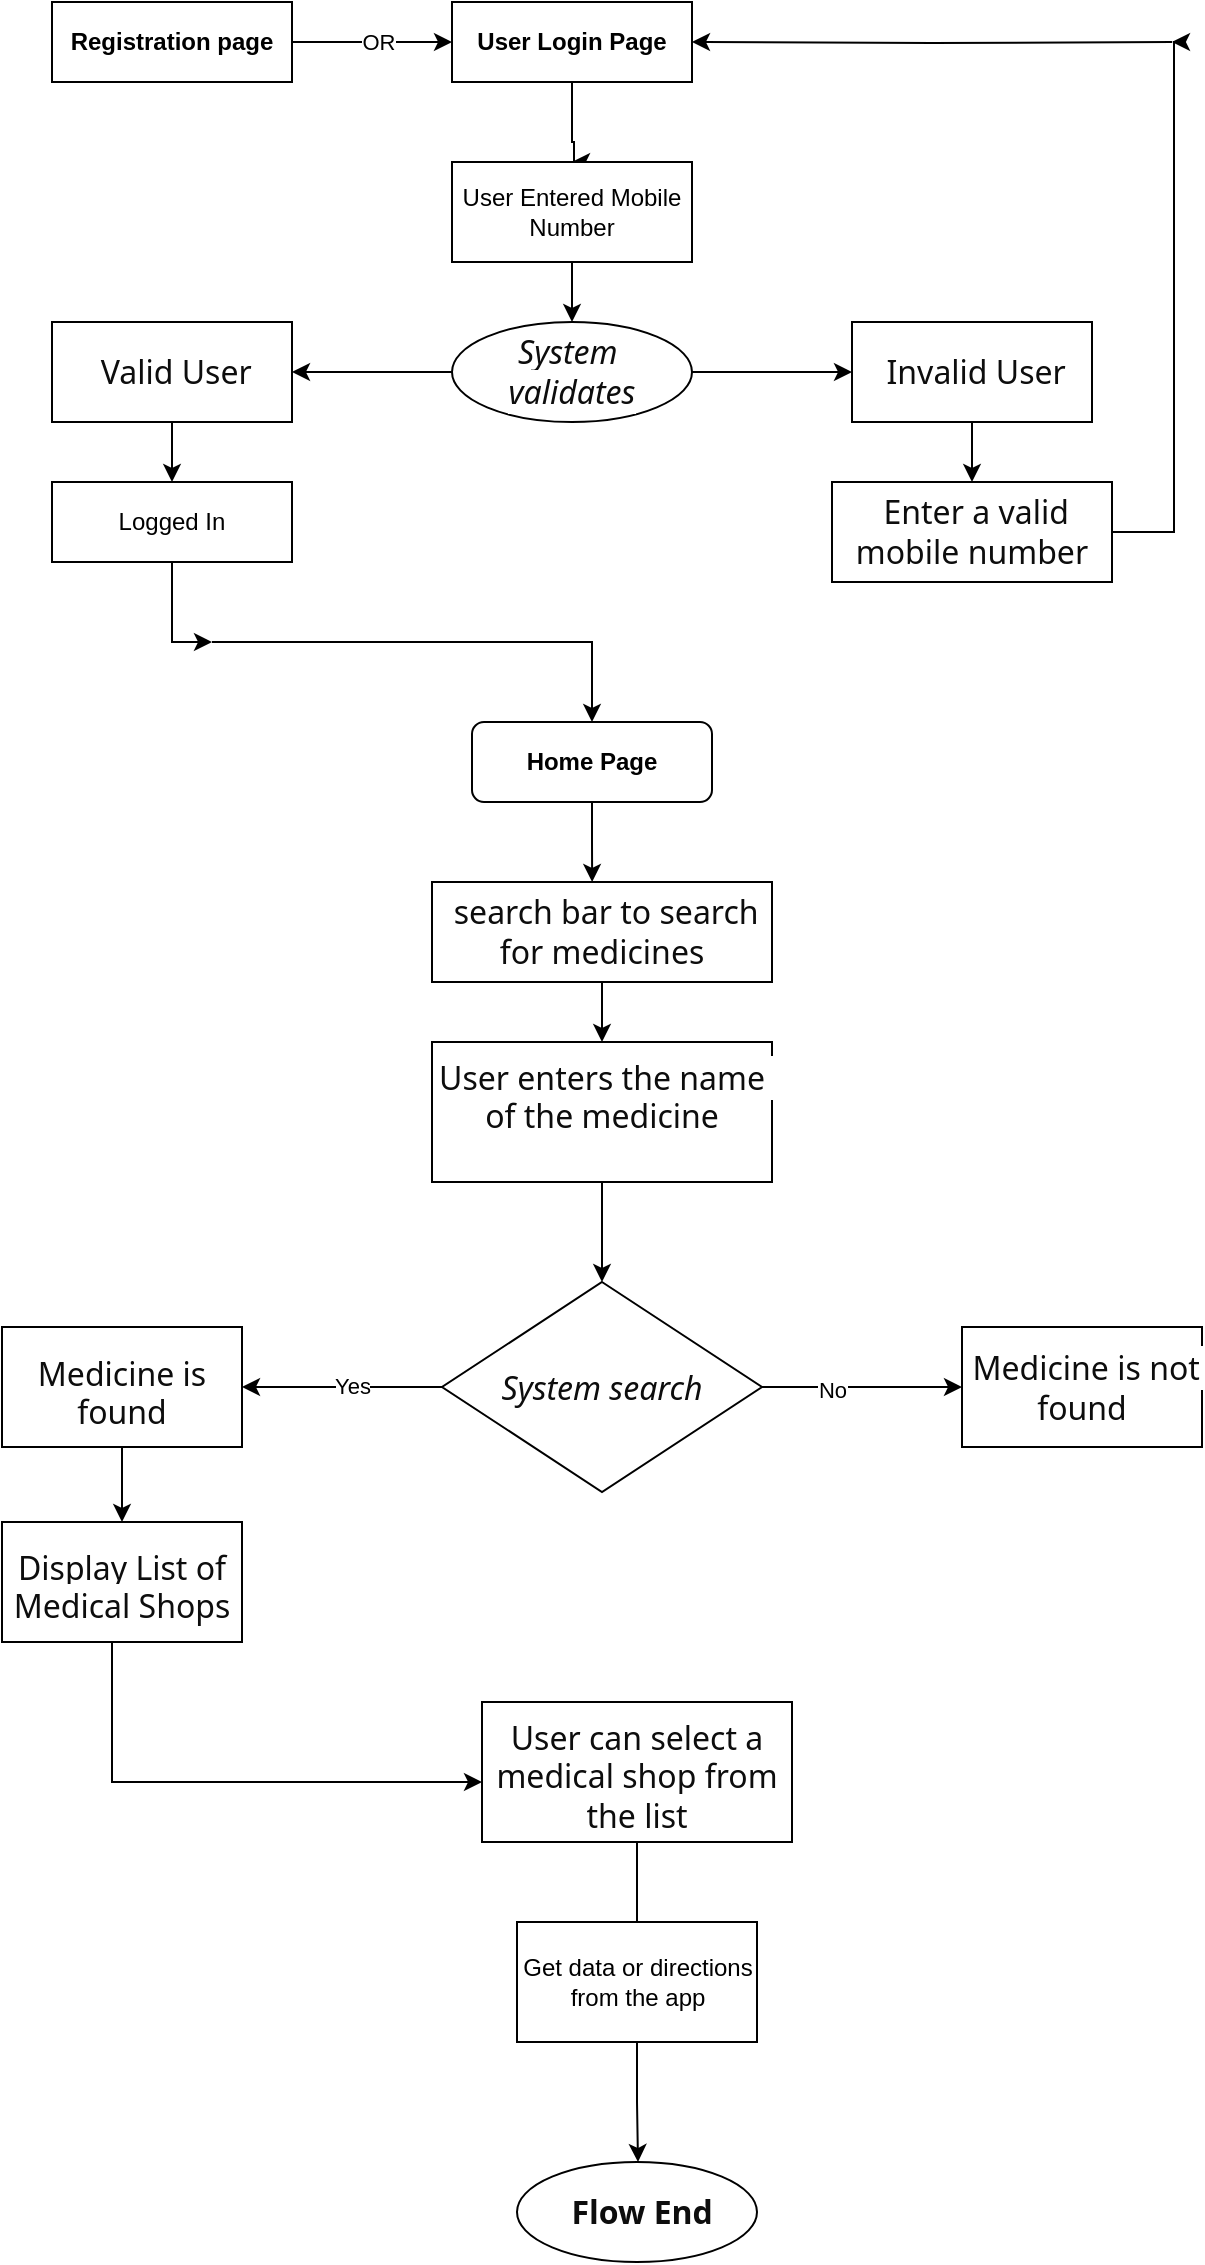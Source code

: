 <mxfile version="24.3.1" type="github">
  <diagram name="Page-1" id="qd11X_QE4psLmQw8Ulmh">
    <mxGraphModel dx="1050" dy="569" grid="1" gridSize="10" guides="1" tooltips="1" connect="1" arrows="1" fold="1" page="1" pageScale="1" pageWidth="827" pageHeight="1169" math="0" shadow="0">
      <root>
        <mxCell id="0" />
        <mxCell id="1" parent="0" />
        <mxCell id="4LJ5xfBsZ8PjG1jEw2eO-3" value="" style="edgeStyle=orthogonalEdgeStyle;rounded=0;orthogonalLoop=1;jettySize=auto;html=1;" edge="1" parent="1" source="4LJ5xfBsZ8PjG1jEw2eO-1">
          <mxGeometry relative="1" as="geometry">
            <mxPoint x="390" y="80" as="targetPoint" />
            <Array as="points">
              <mxPoint x="390" y="70" />
              <mxPoint x="391" y="70" />
            </Array>
          </mxGeometry>
        </mxCell>
        <mxCell id="4LJ5xfBsZ8PjG1jEw2eO-1" value="User Login Page" style="rounded=0;whiteSpace=wrap;html=1;fontStyle=1" vertex="1" parent="1">
          <mxGeometry x="330" width="120" height="40" as="geometry" />
        </mxCell>
        <mxCell id="4LJ5xfBsZ8PjG1jEw2eO-5" value="" style="edgeStyle=orthogonalEdgeStyle;rounded=0;orthogonalLoop=1;jettySize=auto;html=1;" edge="1" parent="1" source="4LJ5xfBsZ8PjG1jEw2eO-2">
          <mxGeometry relative="1" as="geometry">
            <mxPoint x="390" y="160" as="targetPoint" />
          </mxGeometry>
        </mxCell>
        <mxCell id="4LJ5xfBsZ8PjG1jEw2eO-2" value="User Entered Mobile Number" style="whiteSpace=wrap;html=1;rounded=0;" vertex="1" parent="1">
          <mxGeometry x="330" y="80" width="120" height="50" as="geometry" />
        </mxCell>
        <mxCell id="4LJ5xfBsZ8PjG1jEw2eO-8" value="" style="edgeStyle=orthogonalEdgeStyle;rounded=0;orthogonalLoop=1;jettySize=auto;html=1;" edge="1" parent="1" source="4LJ5xfBsZ8PjG1jEw2eO-6" target="4LJ5xfBsZ8PjG1jEw2eO-7">
          <mxGeometry relative="1" as="geometry" />
        </mxCell>
        <mxCell id="4LJ5xfBsZ8PjG1jEw2eO-10" value="" style="edgeStyle=orthogonalEdgeStyle;rounded=0;orthogonalLoop=1;jettySize=auto;html=1;" edge="1" parent="1" source="4LJ5xfBsZ8PjG1jEw2eO-6" target="4LJ5xfBsZ8PjG1jEw2eO-9">
          <mxGeometry relative="1" as="geometry" />
        </mxCell>
        <mxCell id="4LJ5xfBsZ8PjG1jEw2eO-6" value="&lt;span style=&quot;color: rgb(13, 13, 13); font-family: Söhne, ui-sans-serif, system-ui, -apple-system, &amp;quot;Segoe UI&amp;quot;, Roboto, Ubuntu, Cantarell, &amp;quot;Noto Sans&amp;quot;, sans-serif, &amp;quot;Helvetica Neue&amp;quot;, Arial, &amp;quot;Apple Color Emoji&amp;quot;, &amp;quot;Segoe UI Emoji&amp;quot;, &amp;quot;Segoe UI Symbol&amp;quot;, &amp;quot;Noto Color Emoji&amp;quot;; font-size: 16px; text-align: left; white-space-collapse: preserve; background-color: rgb(255, 255, 255);&quot;&gt;System &lt;/span&gt;&lt;div&gt;&lt;span style=&quot;color: rgb(13, 13, 13); font-family: Söhne, ui-sans-serif, system-ui, -apple-system, &amp;quot;Segoe UI&amp;quot;, Roboto, Ubuntu, Cantarell, &amp;quot;Noto Sans&amp;quot;, sans-serif, &amp;quot;Helvetica Neue&amp;quot;, Arial, &amp;quot;Apple Color Emoji&amp;quot;, &amp;quot;Segoe UI Emoji&amp;quot;, &amp;quot;Segoe UI Symbol&amp;quot;, &amp;quot;Noto Color Emoji&amp;quot;; font-size: 16px; text-align: left; white-space-collapse: preserve; background-color: rgb(255, 255, 255);&quot;&gt;validates&lt;/span&gt;&lt;/div&gt;" style="ellipse;whiteSpace=wrap;html=1;fontStyle=2" vertex="1" parent="1">
          <mxGeometry x="330" y="160" width="120" height="50" as="geometry" />
        </mxCell>
        <mxCell id="4LJ5xfBsZ8PjG1jEw2eO-62" value="" style="edgeStyle=orthogonalEdgeStyle;rounded=0;orthogonalLoop=1;jettySize=auto;html=1;" edge="1" parent="1" source="4LJ5xfBsZ8PjG1jEw2eO-7" target="4LJ5xfBsZ8PjG1jEw2eO-13">
          <mxGeometry relative="1" as="geometry" />
        </mxCell>
        <mxCell id="4LJ5xfBsZ8PjG1jEw2eO-7" value="&lt;br&gt;&lt;span style=&quot;color: rgb(13, 13, 13); font-family: Söhne, ui-sans-serif, system-ui, -apple-system, &amp;quot;Segoe UI&amp;quot;, Roboto, Ubuntu, Cantarell, &amp;quot;Noto Sans&amp;quot;, sans-serif, &amp;quot;Helvetica Neue&amp;quot;, Arial, &amp;quot;Apple Color Emoji&amp;quot;, &amp;quot;Segoe UI Emoji&amp;quot;, &amp;quot;Segoe UI Symbol&amp;quot;, &amp;quot;Noto Color Emoji&amp;quot;; font-size: 16px; font-style: normal; font-variant-ligatures: normal; font-variant-caps: normal; font-weight: 400; letter-spacing: normal; orphans: 2; text-align: left; text-indent: 0px; text-transform: none; widows: 2; word-spacing: 0px; -webkit-text-stroke-width: 0px; white-space: pre-wrap; background-color: rgb(255, 255, 255); text-decoration-thickness: initial; text-decoration-style: initial; text-decoration-color: initial; display: inline !important; float: none;&quot;&gt; Valid User&lt;/span&gt;&lt;div&gt;&lt;br&gt;&lt;/div&gt;" style="whiteSpace=wrap;html=1;" vertex="1" parent="1">
          <mxGeometry x="130" y="160" width="120" height="50" as="geometry" />
        </mxCell>
        <mxCell id="4LJ5xfBsZ8PjG1jEw2eO-17" value="" style="edgeStyle=orthogonalEdgeStyle;rounded=0;orthogonalLoop=1;jettySize=auto;html=1;entryX=0.5;entryY=0;entryDx=0;entryDy=0;" edge="1" parent="1" source="4LJ5xfBsZ8PjG1jEw2eO-9" target="4LJ5xfBsZ8PjG1jEw2eO-16">
          <mxGeometry relative="1" as="geometry">
            <mxPoint x="575" y="240" as="targetPoint" />
            <Array as="points" />
          </mxGeometry>
        </mxCell>
        <mxCell id="4LJ5xfBsZ8PjG1jEw2eO-9" value="&lt;br&gt;&lt;span style=&quot;color: rgb(13, 13, 13); font-family: Söhne, ui-sans-serif, system-ui, -apple-system, &amp;quot;Segoe UI&amp;quot;, Roboto, Ubuntu, Cantarell, &amp;quot;Noto Sans&amp;quot;, sans-serif, &amp;quot;Helvetica Neue&amp;quot;, Arial, &amp;quot;Apple Color Emoji&amp;quot;, &amp;quot;Segoe UI Emoji&amp;quot;, &amp;quot;Segoe UI Symbol&amp;quot;, &amp;quot;Noto Color Emoji&amp;quot;; font-size: 16px; font-style: normal; font-variant-ligatures: normal; font-variant-caps: normal; font-weight: 400; letter-spacing: normal; orphans: 2; text-align: left; text-indent: 0px; text-transform: none; widows: 2; word-spacing: 0px; -webkit-text-stroke-width: 0px; white-space: pre-wrap; background-color: rgb(255, 255, 255); text-decoration-thickness: initial; text-decoration-style: initial; text-decoration-color: initial; display: inline !important; float: none;&quot;&gt; Invalid User&lt;/span&gt;&lt;div&gt;&lt;br&gt;&lt;/div&gt;" style="whiteSpace=wrap;html=1;" vertex="1" parent="1">
          <mxGeometry x="530" y="160" width="120" height="50" as="geometry" />
        </mxCell>
        <mxCell id="4LJ5xfBsZ8PjG1jEw2eO-22" value="" style="edgeStyle=orthogonalEdgeStyle;rounded=0;orthogonalLoop=1;jettySize=auto;html=1;" edge="1" parent="1" source="4LJ5xfBsZ8PjG1jEw2eO-13">
          <mxGeometry relative="1" as="geometry">
            <mxPoint x="210" y="320" as="targetPoint" />
            <Array as="points">
              <mxPoint x="190" y="320" />
            </Array>
          </mxGeometry>
        </mxCell>
        <mxCell id="4LJ5xfBsZ8PjG1jEw2eO-13" value="Logged In" style="whiteSpace=wrap;html=1;" vertex="1" parent="1">
          <mxGeometry x="130" y="240" width="120" height="40" as="geometry" />
        </mxCell>
        <mxCell id="4LJ5xfBsZ8PjG1jEw2eO-29" value="" style="edgeStyle=orthogonalEdgeStyle;rounded=0;orthogonalLoop=1;jettySize=auto;html=1;" edge="1" parent="1" source="4LJ5xfBsZ8PjG1jEw2eO-16">
          <mxGeometry relative="1" as="geometry">
            <mxPoint x="690" y="20" as="targetPoint" />
            <Array as="points">
              <mxPoint x="691" y="265" />
            </Array>
          </mxGeometry>
        </mxCell>
        <mxCell id="4LJ5xfBsZ8PjG1jEw2eO-16" value="&lt;span style=&quot;color: rgb(13, 13, 13); font-family: Söhne, ui-sans-serif, system-ui, -apple-system, &amp;quot;Segoe UI&amp;quot;, Roboto, Ubuntu, Cantarell, &amp;quot;Noto Sans&amp;quot;, sans-serif, &amp;quot;Helvetica Neue&amp;quot;, Arial, &amp;quot;Apple Color Emoji&amp;quot;, &amp;quot;Segoe UI Emoji&amp;quot;, &amp;quot;Segoe UI Symbol&amp;quot;, &amp;quot;Noto Color Emoji&amp;quot;; font-size: 16px; text-align: left; white-space-collapse: preserve; background-color: rgb(255, 255, 255);&quot;&gt; Enter a valid mobile number&lt;/span&gt;" style="whiteSpace=wrap;html=1;" vertex="1" parent="1">
          <mxGeometry x="520" y="240" width="140" height="50" as="geometry" />
        </mxCell>
        <mxCell id="4LJ5xfBsZ8PjG1jEw2eO-20" value="" style="edgeStyle=orthogonalEdgeStyle;rounded=0;orthogonalLoop=1;jettySize=auto;html=1;" edge="1" parent="1" target="4LJ5xfBsZ8PjG1jEw2eO-1">
          <mxGeometry relative="1" as="geometry">
            <mxPoint x="690" y="20" as="sourcePoint" />
          </mxGeometry>
        </mxCell>
        <mxCell id="4LJ5xfBsZ8PjG1jEw2eO-23" value="" style="edgeStyle=orthogonalEdgeStyle;rounded=0;orthogonalLoop=1;jettySize=auto;html=1;" edge="1" parent="1">
          <mxGeometry relative="1" as="geometry">
            <mxPoint x="210" y="320" as="sourcePoint" />
            <mxPoint x="400" y="360" as="targetPoint" />
            <Array as="points">
              <mxPoint x="400" y="320" />
            </Array>
          </mxGeometry>
        </mxCell>
        <mxCell id="4LJ5xfBsZ8PjG1jEw2eO-26" value="Registration page" style="whiteSpace=wrap;html=1;rounded=0;fontStyle=1;" vertex="1" parent="1">
          <mxGeometry x="130" width="120" height="40" as="geometry" />
        </mxCell>
        <mxCell id="4LJ5xfBsZ8PjG1jEw2eO-27" value="" style="edgeStyle=orthogonalEdgeStyle;rounded=0;orthogonalLoop=1;jettySize=auto;html=1;exitX=1;exitY=0.5;exitDx=0;exitDy=0;entryX=0;entryY=0.5;entryDx=0;entryDy=0;" edge="1" parent="1" source="4LJ5xfBsZ8PjG1jEw2eO-26" target="4LJ5xfBsZ8PjG1jEw2eO-1">
          <mxGeometry relative="1" as="geometry">
            <mxPoint x="270" y="30" as="sourcePoint" />
            <mxPoint x="320" y="10" as="targetPoint" />
          </mxGeometry>
        </mxCell>
        <mxCell id="4LJ5xfBsZ8PjG1jEw2eO-34" value="OR" style="edgeLabel;html=1;align=center;verticalAlign=middle;resizable=0;points=[];" vertex="1" connectable="0" parent="4LJ5xfBsZ8PjG1jEw2eO-27">
          <mxGeometry x="0.07" relative="1" as="geometry">
            <mxPoint as="offset" />
          </mxGeometry>
        </mxCell>
        <mxCell id="4LJ5xfBsZ8PjG1jEw2eO-36" value="" style="edgeStyle=orthogonalEdgeStyle;rounded=0;orthogonalLoop=1;jettySize=auto;html=1;entryX=0.471;entryY=0;entryDx=0;entryDy=0;entryPerimeter=0;" edge="1" parent="1" source="4LJ5xfBsZ8PjG1jEw2eO-32" target="4LJ5xfBsZ8PjG1jEw2eO-37">
          <mxGeometry relative="1" as="geometry">
            <mxPoint x="400" y="430" as="targetPoint" />
            <Array as="points" />
          </mxGeometry>
        </mxCell>
        <mxCell id="4LJ5xfBsZ8PjG1jEw2eO-32" value="Home Page" style="rounded=1;whiteSpace=wrap;html=1;fontStyle=1" vertex="1" parent="1">
          <mxGeometry x="340" y="360" width="120" height="40" as="geometry" />
        </mxCell>
        <mxCell id="4LJ5xfBsZ8PjG1jEw2eO-33" style="edgeStyle=orthogonalEdgeStyle;rounded=0;orthogonalLoop=1;jettySize=auto;html=1;exitX=0.5;exitY=1;exitDx=0;exitDy=0;" edge="1" parent="1" source="4LJ5xfBsZ8PjG1jEw2eO-32" target="4LJ5xfBsZ8PjG1jEw2eO-32">
          <mxGeometry relative="1" as="geometry" />
        </mxCell>
        <mxCell id="4LJ5xfBsZ8PjG1jEw2eO-45" value="" style="edgeStyle=orthogonalEdgeStyle;rounded=0;orthogonalLoop=1;jettySize=auto;html=1;" edge="1" parent="1" source="4LJ5xfBsZ8PjG1jEw2eO-37" target="4LJ5xfBsZ8PjG1jEw2eO-38">
          <mxGeometry relative="1" as="geometry" />
        </mxCell>
        <mxCell id="4LJ5xfBsZ8PjG1jEw2eO-37" value="&lt;span style=&quot;color: rgb(13, 13, 13); font-family: Söhne, ui-sans-serif, system-ui, -apple-system, &amp;quot;Segoe UI&amp;quot;, Roboto, Ubuntu, Cantarell, &amp;quot;Noto Sans&amp;quot;, sans-serif, &amp;quot;Helvetica Neue&amp;quot;, Arial, &amp;quot;Apple Color Emoji&amp;quot;, &amp;quot;Segoe UI Emoji&amp;quot;, &amp;quot;Segoe UI Symbol&amp;quot;, &amp;quot;Noto Color Emoji&amp;quot;; font-size: 16px; text-align: left; white-space-collapse: preserve; background-color: rgb(255, 255, 255);&quot;&gt; search bar to search for medicines&lt;/span&gt;" style="rounded=0;whiteSpace=wrap;html=1;" vertex="1" parent="1">
          <mxGeometry x="320" y="440" width="170" height="50" as="geometry" />
        </mxCell>
        <mxCell id="4LJ5xfBsZ8PjG1jEw2eO-42" value="" style="edgeStyle=orthogonalEdgeStyle;rounded=0;orthogonalLoop=1;jettySize=auto;html=1;" edge="1" parent="1" source="4LJ5xfBsZ8PjG1jEw2eO-38">
          <mxGeometry relative="1" as="geometry">
            <mxPoint x="405" y="640" as="targetPoint" />
            <Array as="points">
              <mxPoint x="405" y="630" />
              <mxPoint x="405" y="630" />
            </Array>
          </mxGeometry>
        </mxCell>
        <mxCell id="4LJ5xfBsZ8PjG1jEw2eO-38" value="&#xa;&lt;span style=&quot;color: rgb(13, 13, 13); font-family: Söhne, ui-sans-serif, system-ui, -apple-system, &amp;quot;Segoe UI&amp;quot;, Roboto, Ubuntu, Cantarell, &amp;quot;Noto Sans&amp;quot;, sans-serif, &amp;quot;Helvetica Neue&amp;quot;, Arial, &amp;quot;Apple Color Emoji&amp;quot;, &amp;quot;Segoe UI Emoji&amp;quot;, &amp;quot;Segoe UI Symbol&amp;quot;, &amp;quot;Noto Color Emoji&amp;quot;; font-size: 16px; font-style: normal; font-variant-ligatures: normal; font-variant-caps: normal; font-weight: 400; letter-spacing: normal; orphans: 2; text-align: left; text-indent: 0px; text-transform: none; widows: 2; word-spacing: 0px; -webkit-text-stroke-width: 0px; white-space: pre-wrap; background-color: rgb(255, 255, 255); text-decoration-thickness: initial; text-decoration-style: initial; text-decoration-color: initial; display: inline !important; float: none;&quot;&gt;User enters the name of the medicine&lt;/span&gt;&#xa;&#xa;" style="whiteSpace=wrap;html=1;rounded=0;" vertex="1" parent="1">
          <mxGeometry x="320" y="520" width="170" height="70" as="geometry" />
        </mxCell>
        <mxCell id="4LJ5xfBsZ8PjG1jEw2eO-47" value="" style="edgeStyle=orthogonalEdgeStyle;rounded=0;orthogonalLoop=1;jettySize=auto;html=1;" edge="1" parent="1" source="4LJ5xfBsZ8PjG1jEw2eO-41" target="4LJ5xfBsZ8PjG1jEw2eO-46">
          <mxGeometry relative="1" as="geometry" />
        </mxCell>
        <mxCell id="4LJ5xfBsZ8PjG1jEw2eO-51" value="No" style="edgeLabel;html=1;align=center;verticalAlign=middle;resizable=0;points=[];" vertex="1" connectable="0" parent="4LJ5xfBsZ8PjG1jEw2eO-47">
          <mxGeometry x="-0.304" relative="1" as="geometry">
            <mxPoint y="1" as="offset" />
          </mxGeometry>
        </mxCell>
        <mxCell id="4LJ5xfBsZ8PjG1jEw2eO-49" value="" style="edgeStyle=orthogonalEdgeStyle;rounded=0;orthogonalLoop=1;jettySize=auto;html=1;" edge="1" parent="1" source="4LJ5xfBsZ8PjG1jEw2eO-41" target="4LJ5xfBsZ8PjG1jEw2eO-48">
          <mxGeometry relative="1" as="geometry" />
        </mxCell>
        <mxCell id="4LJ5xfBsZ8PjG1jEw2eO-50" value="Yes" style="edgeLabel;html=1;align=center;verticalAlign=middle;resizable=0;points=[];" vertex="1" connectable="0" parent="4LJ5xfBsZ8PjG1jEw2eO-49">
          <mxGeometry x="-0.096" y="-1" relative="1" as="geometry">
            <mxPoint as="offset" />
          </mxGeometry>
        </mxCell>
        <mxCell id="4LJ5xfBsZ8PjG1jEw2eO-41" value="&lt;i&gt;&lt;br&gt;&lt;span style=&quot;color: rgb(13, 13, 13); font-family: Söhne, ui-sans-serif, system-ui, -apple-system, &amp;quot;Segoe UI&amp;quot;, Roboto, Ubuntu, Cantarell, &amp;quot;Noto Sans&amp;quot;, sans-serif, &amp;quot;Helvetica Neue&amp;quot;, Arial, &amp;quot;Apple Color Emoji&amp;quot;, &amp;quot;Segoe UI Emoji&amp;quot;, &amp;quot;Segoe UI Symbol&amp;quot;, &amp;quot;Noto Color Emoji&amp;quot;; font-size: 16px; font-variant-ligatures: normal; font-variant-caps: normal; font-weight: 400; letter-spacing: normal; orphans: 2; text-align: left; text-indent: 0px; text-transform: none; widows: 2; word-spacing: 0px; -webkit-text-stroke-width: 0px; white-space: pre-wrap; background-color: rgb(255, 255, 255); text-decoration-thickness: initial; text-decoration-style: initial; text-decoration-color: initial; float: none; display: inline !important;&quot;&gt;System search&lt;/span&gt;&lt;/i&gt;&lt;div&gt;&lt;br&gt;&lt;/div&gt;" style="rhombus;whiteSpace=wrap;html=1;rounded=0;" vertex="1" parent="1">
          <mxGeometry x="325" y="640" width="160" height="105" as="geometry" />
        </mxCell>
        <mxCell id="4LJ5xfBsZ8PjG1jEw2eO-46" value="&lt;br&gt;&lt;span style=&quot;color: rgb(13, 13, 13); font-family: Söhne, ui-sans-serif, system-ui, -apple-system, &amp;quot;Segoe UI&amp;quot;, Roboto, Ubuntu, Cantarell, &amp;quot;Noto Sans&amp;quot;, sans-serif, &amp;quot;Helvetica Neue&amp;quot;, Arial, &amp;quot;Apple Color Emoji&amp;quot;, &amp;quot;Segoe UI Emoji&amp;quot;, &amp;quot;Segoe UI Symbol&amp;quot;, &amp;quot;Noto Color Emoji&amp;quot;; font-size: 16px; text-align: left; white-space-collapse: preserve; background-color: rgb(255, 255, 255);&quot;&gt; Medicine is not found&lt;/span&gt;&lt;div&gt;&lt;br&gt;&lt;/div&gt;" style="rounded=0;whiteSpace=wrap;html=1;" vertex="1" parent="1">
          <mxGeometry x="585" y="662.5" width="120" height="60" as="geometry" />
        </mxCell>
        <mxCell id="4LJ5xfBsZ8PjG1jEw2eO-56" value="" style="edgeStyle=orthogonalEdgeStyle;rounded=0;orthogonalLoop=1;jettySize=auto;html=1;" edge="1" parent="1" source="4LJ5xfBsZ8PjG1jEw2eO-48">
          <mxGeometry relative="1" as="geometry">
            <mxPoint x="165" y="760" as="targetPoint" />
          </mxGeometry>
        </mxCell>
        <mxCell id="4LJ5xfBsZ8PjG1jEw2eO-48" value="&lt;div&gt;&lt;span style=&quot;color: rgb(13, 13, 13); font-family: Söhne, ui-sans-serif, system-ui, -apple-system, &amp;quot;Segoe UI&amp;quot;, Roboto, Ubuntu, Cantarell, &amp;quot;Noto Sans&amp;quot;, sans-serif, &amp;quot;Helvetica Neue&amp;quot;, Arial, &amp;quot;Apple Color Emoji&amp;quot;, &amp;quot;Segoe UI Emoji&amp;quot;, &amp;quot;Segoe UI Symbol&amp;quot;, &amp;quot;Noto Color Emoji&amp;quot;; font-size: 16px; font-style: normal; font-variant-ligatures: normal; font-variant-caps: normal; font-weight: 400; letter-spacing: normal; orphans: 2; text-align: left; text-indent: 0px; text-transform: none; widows: 2; word-spacing: 0px; -webkit-text-stroke-width: 0px; white-space: pre-wrap; background-color: rgb(255, 255, 255); text-decoration-thickness: initial; text-decoration-style: initial; text-decoration-color: initial; display: inline !important; float: none;&quot;&gt;&lt;br&gt;&lt;/span&gt;&lt;/div&gt;&lt;span style=&quot;color: rgb(13, 13, 13); font-family: Söhne, ui-sans-serif, system-ui, -apple-system, &amp;quot;Segoe UI&amp;quot;, Roboto, Ubuntu, Cantarell, &amp;quot;Noto Sans&amp;quot;, sans-serif, &amp;quot;Helvetica Neue&amp;quot;, Arial, &amp;quot;Apple Color Emoji&amp;quot;, &amp;quot;Segoe UI Emoji&amp;quot;, &amp;quot;Segoe UI Symbol&amp;quot;, &amp;quot;Noto Color Emoji&amp;quot;; font-size: 16px; font-style: normal; font-variant-ligatures: normal; font-variant-caps: normal; font-weight: 400; letter-spacing: normal; orphans: 2; text-align: left; text-indent: 0px; text-transform: none; widows: 2; word-spacing: 0px; -webkit-text-stroke-width: 0px; white-space: pre-wrap; background-color: rgb(255, 255, 255); text-decoration-thickness: initial; text-decoration-style: initial; text-decoration-color: initial; display: inline !important; float: none;&quot;&gt;Medicine is found&lt;/span&gt;&lt;div&gt;&lt;br&gt;&lt;/div&gt;" style="whiteSpace=wrap;html=1;rounded=0;" vertex="1" parent="1">
          <mxGeometry x="105" y="662.5" width="120" height="60" as="geometry" />
        </mxCell>
        <mxCell id="4LJ5xfBsZ8PjG1jEw2eO-58" value="" style="edgeStyle=orthogonalEdgeStyle;rounded=0;orthogonalLoop=1;jettySize=auto;html=1;" edge="1" parent="1">
          <mxGeometry relative="1" as="geometry">
            <mxPoint x="160" y="770" as="sourcePoint" />
            <mxPoint x="345" y="890" as="targetPoint" />
            <Array as="points">
              <mxPoint x="160" y="890" />
            </Array>
          </mxGeometry>
        </mxCell>
        <mxCell id="4LJ5xfBsZ8PjG1jEw2eO-55" value="&lt;div&gt;&lt;span style=&quot;color: rgb(13, 13, 13); font-family: Söhne, ui-sans-serif, system-ui, -apple-system, &amp;quot;Segoe UI&amp;quot;, Roboto, Ubuntu, Cantarell, &amp;quot;Noto Sans&amp;quot;, sans-serif, &amp;quot;Helvetica Neue&amp;quot;, Arial, &amp;quot;Apple Color Emoji&amp;quot;, &amp;quot;Segoe UI Emoji&amp;quot;, &amp;quot;Segoe UI Symbol&amp;quot;, &amp;quot;Noto Color Emoji&amp;quot;; font-size: 16px; font-style: normal; font-variant-ligatures: normal; font-variant-caps: normal; font-weight: 400; letter-spacing: normal; orphans: 2; text-align: left; text-indent: 0px; text-transform: none; widows: 2; word-spacing: 0px; -webkit-text-stroke-width: 0px; white-space: pre-wrap; background-color: rgb(255, 255, 255); text-decoration-thickness: initial; text-decoration-style: initial; text-decoration-color: initial; display: inline !important; float: none;&quot;&gt;&lt;br&gt;&lt;/span&gt;&lt;/div&gt;&lt;span style=&quot;color: rgb(13, 13, 13); font-family: Söhne, ui-sans-serif, system-ui, -apple-system, &amp;quot;Segoe UI&amp;quot;, Roboto, Ubuntu, Cantarell, &amp;quot;Noto Sans&amp;quot;, sans-serif, &amp;quot;Helvetica Neue&amp;quot;, Arial, &amp;quot;Apple Color Emoji&amp;quot;, &amp;quot;Segoe UI Emoji&amp;quot;, &amp;quot;Segoe UI Symbol&amp;quot;, &amp;quot;Noto Color Emoji&amp;quot;; font-size: 16px; font-style: normal; font-variant-ligatures: normal; font-variant-caps: normal; font-weight: 400; letter-spacing: normal; orphans: 2; text-align: left; text-indent: 0px; text-transform: none; widows: 2; word-spacing: 0px; -webkit-text-stroke-width: 0px; white-space: pre-wrap; background-color: rgb(255, 255, 255); text-decoration-thickness: initial; text-decoration-style: initial; text-decoration-color: initial; display: inline !important; float: none;&quot;&gt;Display List of Medical Shops&lt;/span&gt;&lt;div&gt;&lt;br/&gt;&lt;/div&gt;" style="whiteSpace=wrap;html=1;rounded=0;" vertex="1" parent="1">
          <mxGeometry x="105" y="760" width="120" height="60" as="geometry" />
        </mxCell>
        <mxCell id="4LJ5xfBsZ8PjG1jEw2eO-60" value="" style="edgeStyle=orthogonalEdgeStyle;rounded=0;orthogonalLoop=1;jettySize=auto;html=1;" edge="1" parent="1" source="4LJ5xfBsZ8PjG1jEw2eO-57" target="4LJ5xfBsZ8PjG1jEw2eO-59">
          <mxGeometry relative="1" as="geometry">
            <Array as="points">
              <mxPoint x="423" y="1050" />
              <mxPoint x="423" y="1050" />
            </Array>
          </mxGeometry>
        </mxCell>
        <mxCell id="4LJ5xfBsZ8PjG1jEw2eO-57" value="&lt;div&gt;&lt;span style=&quot;color: rgb(13, 13, 13); font-family: Söhne, ui-sans-serif, system-ui, -apple-system, &amp;quot;Segoe UI&amp;quot;, Roboto, Ubuntu, Cantarell, &amp;quot;Noto Sans&amp;quot;, sans-serif, &amp;quot;Helvetica Neue&amp;quot;, Arial, &amp;quot;Apple Color Emoji&amp;quot;, &amp;quot;Segoe UI Emoji&amp;quot;, &amp;quot;Segoe UI Symbol&amp;quot;, &amp;quot;Noto Color Emoji&amp;quot;; font-size: 16px; font-style: normal; font-variant-ligatures: normal; font-variant-caps: normal; font-weight: 400; letter-spacing: normal; orphans: 2; text-align: left; text-indent: 0px; text-transform: none; widows: 2; word-spacing: 0px; -webkit-text-stroke-width: 0px; white-space: pre-wrap; background-color: rgb(255, 255, 255); text-decoration-thickness: initial; text-decoration-style: initial; text-decoration-color: initial; display: inline !important; float: none;&quot;&gt;&lt;br&gt;&lt;/span&gt;&lt;/div&gt;&lt;span style=&quot;color: rgb(13, 13, 13); font-family: Söhne, ui-sans-serif, system-ui, -apple-system, &amp;quot;Segoe UI&amp;quot;, Roboto, Ubuntu, Cantarell, &amp;quot;Noto Sans&amp;quot;, sans-serif, &amp;quot;Helvetica Neue&amp;quot;, Arial, &amp;quot;Apple Color Emoji&amp;quot;, &amp;quot;Segoe UI Emoji&amp;quot;, &amp;quot;Segoe UI Symbol&amp;quot;, &amp;quot;Noto Color Emoji&amp;quot;; font-size: 16px; font-style: normal; font-variant-ligatures: normal; font-variant-caps: normal; font-weight: 400; letter-spacing: normal; orphans: 2; text-align: left; text-indent: 0px; text-transform: none; widows: 2; word-spacing: 0px; -webkit-text-stroke-width: 0px; white-space: pre-wrap; background-color: rgb(255, 255, 255); text-decoration-thickness: initial; text-decoration-style: initial; text-decoration-color: initial; display: inline !important; float: none;&quot;&gt;User can select a medical shop from the list&lt;/span&gt;&lt;div&gt;&lt;br/&gt;&lt;/div&gt;" style="rounded=0;whiteSpace=wrap;html=1;" vertex="1" parent="1">
          <mxGeometry x="345" y="850" width="155" height="70" as="geometry" />
        </mxCell>
        <mxCell id="4LJ5xfBsZ8PjG1jEw2eO-59" value="&lt;div&gt;&lt;span style=&quot;background-color: rgb(255, 255, 255); color: rgb(13, 13, 13); font-family: Söhne, ui-sans-serif, system-ui, -apple-system, &amp;quot;Segoe UI&amp;quot;, Roboto, Ubuntu, Cantarell, &amp;quot;Noto Sans&amp;quot;, sans-serif, &amp;quot;Helvetica Neue&amp;quot;, Arial, &amp;quot;Apple Color Emoji&amp;quot;, &amp;quot;Segoe UI Emoji&amp;quot;, &amp;quot;Segoe UI Symbol&amp;quot;, &amp;quot;Noto Color Emoji&amp;quot;; font-size: 16px; text-align: left; white-space-collapse: preserve;&quot;&gt;&lt;b&gt; Flow End&lt;/b&gt;&lt;/span&gt;&lt;br&gt;&lt;/div&gt;" style="ellipse;whiteSpace=wrap;html=1;" vertex="1" parent="1">
          <mxGeometry x="362.5" y="1080" width="120" height="50" as="geometry" />
        </mxCell>
        <mxCell id="4LJ5xfBsZ8PjG1jEw2eO-61" value="Get data or directions from the app" style="rounded=0;whiteSpace=wrap;html=1;" vertex="1" parent="1">
          <mxGeometry x="362.5" y="960" width="120" height="60" as="geometry" />
        </mxCell>
      </root>
    </mxGraphModel>
  </diagram>
</mxfile>
